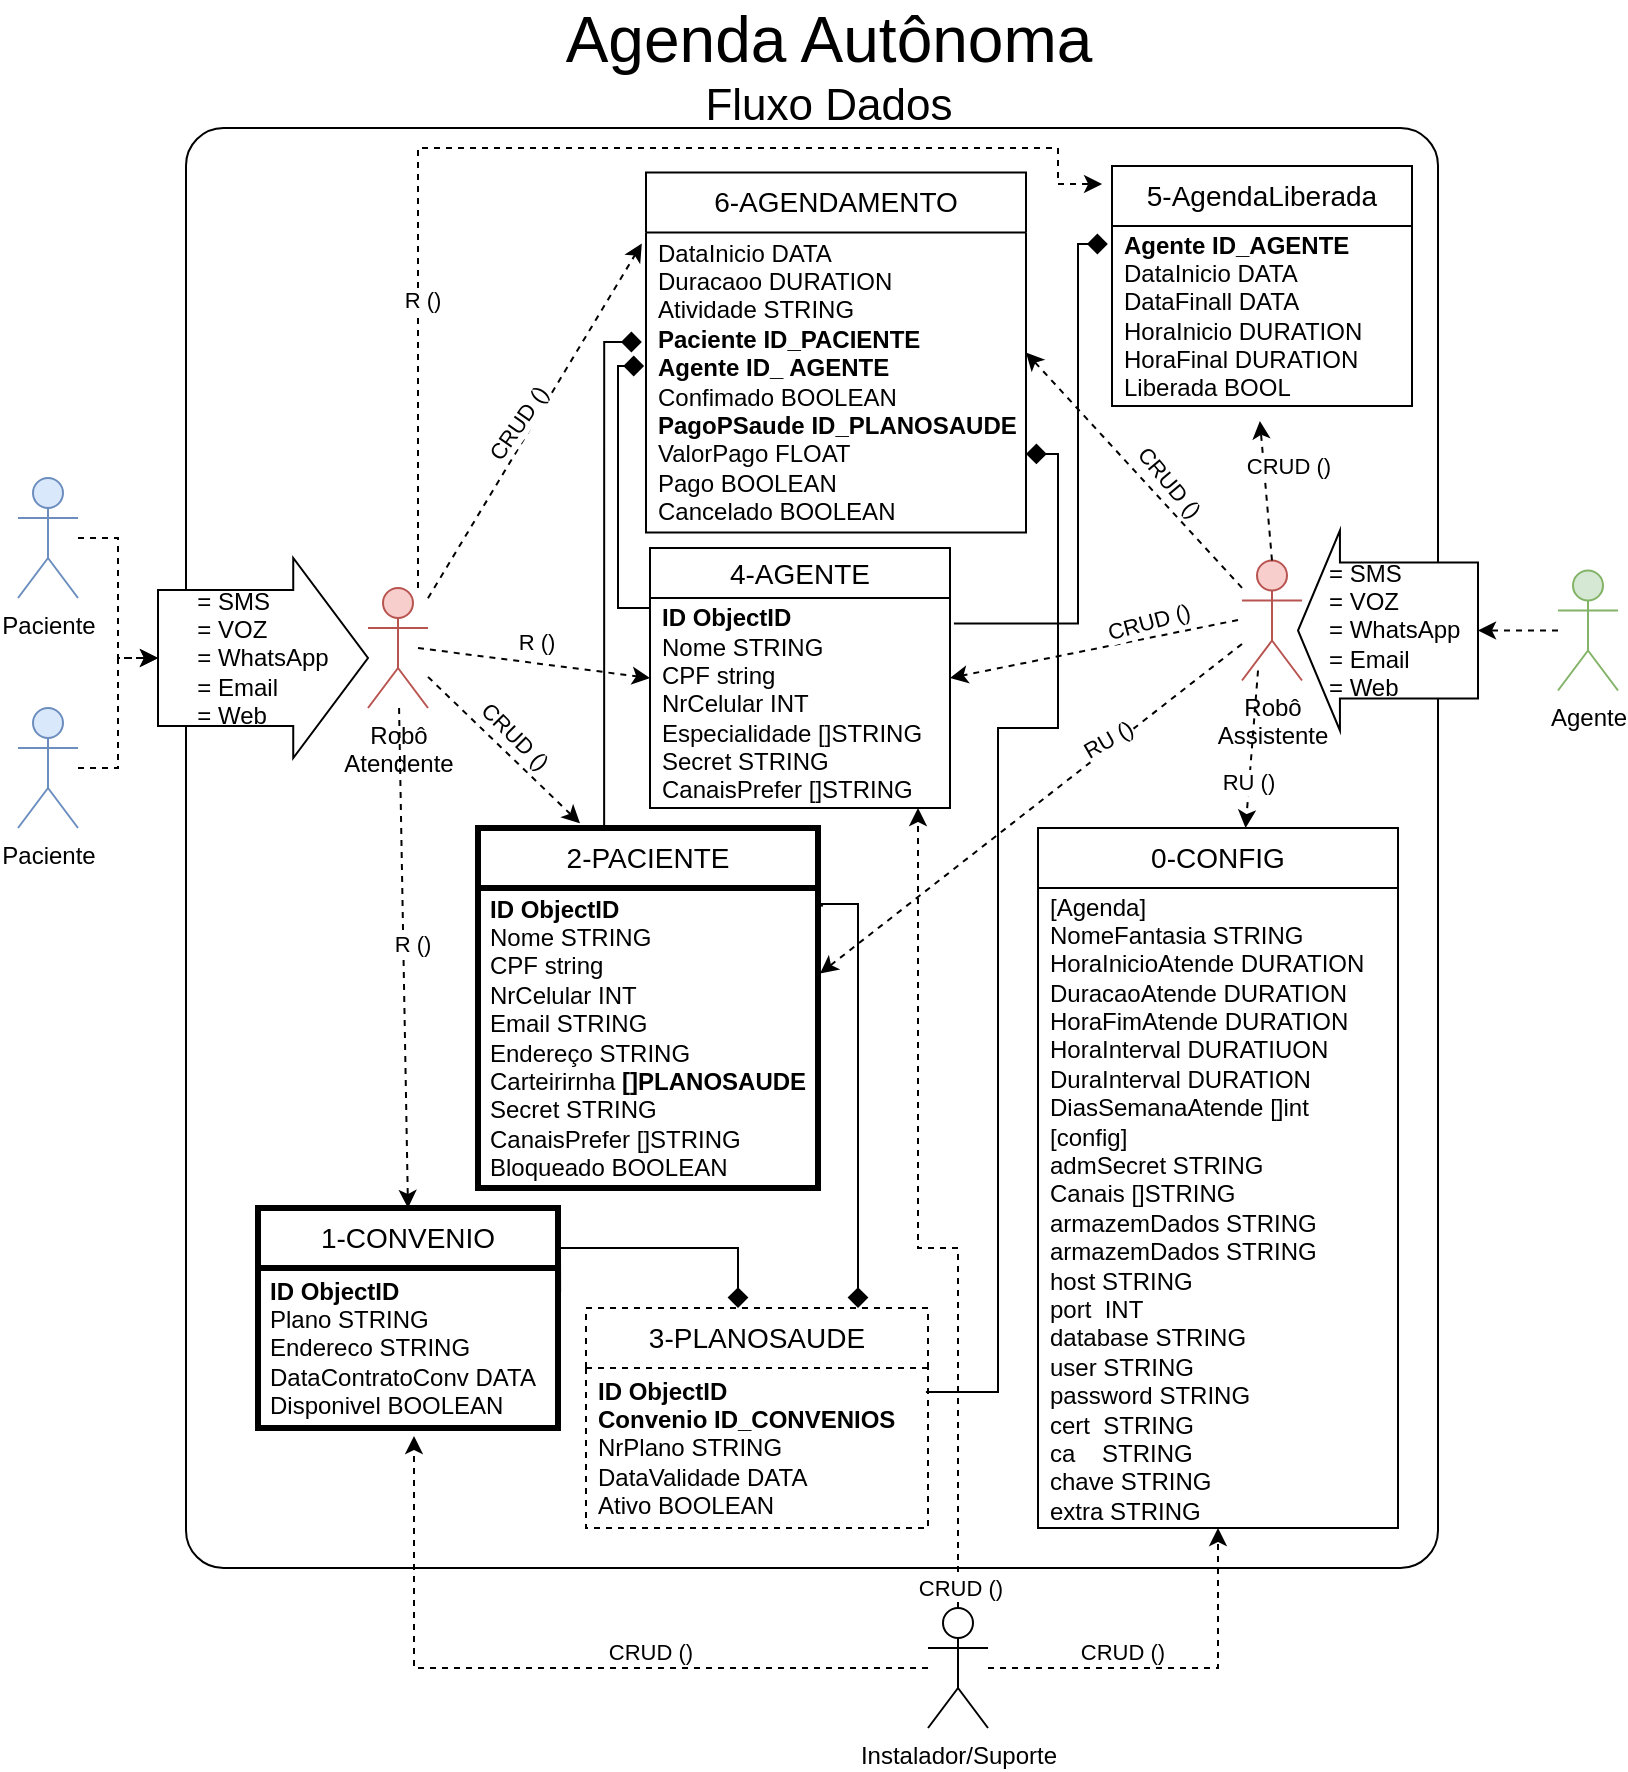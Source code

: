<mxfile version="22.1.16" type="github" pages="2">
  <diagram name="Página-1" id="RvI4aXW_b_MmsLsYXffE">
    <mxGraphModel dx="1362" dy="1972" grid="1" gridSize="10" guides="1" tooltips="1" connect="1" arrows="1" fold="1" page="1" pageScale="1" pageWidth="827" pageHeight="1169" math="0" shadow="0">
      <root>
        <mxCell id="0" />
        <mxCell id="1" parent="0" />
        <mxCell id="ttyMI5n3wmWFBCh5jmVv-16" value="" style="rounded=1;whiteSpace=wrap;html=1;arcSize=3;" parent="1" vertex="1">
          <mxGeometry x="104" y="-100" width="626" height="720" as="geometry" />
        </mxCell>
        <mxCell id="ttyMI5n3wmWFBCh5jmVv-18" style="edgeStyle=orthogonalEdgeStyle;rounded=0;orthogonalLoop=1;jettySize=auto;html=1;entryX=0;entryY=0.5;entryDx=0;entryDy=0;entryPerimeter=0;dashed=1;" parent="1" source="ttyMI5n3wmWFBCh5jmVv-1" target="ttyMI5n3wmWFBCh5jmVv-32" edge="1">
          <mxGeometry relative="1" as="geometry" />
        </mxCell>
        <mxCell id="ttyMI5n3wmWFBCh5jmVv-1" value="Paciente" style="shape=umlActor;verticalLabelPosition=bottom;verticalAlign=top;html=1;outlineConnect=0;fillColor=#dae8fc;strokeColor=#6c8ebf;" parent="1" vertex="1">
          <mxGeometry x="20" y="75" width="30" height="60" as="geometry" />
        </mxCell>
        <mxCell id="ttyMI5n3wmWFBCh5jmVv-40" style="edgeStyle=orthogonalEdgeStyle;rounded=0;orthogonalLoop=1;jettySize=auto;html=1;entryX=0;entryY=0.5;entryDx=0;entryDy=0;entryPerimeter=0;dashed=1;" parent="1" source="ttyMI5n3wmWFBCh5jmVv-2" target="ttyMI5n3wmWFBCh5jmVv-43" edge="1">
          <mxGeometry relative="1" as="geometry" />
        </mxCell>
        <mxCell id="ttyMI5n3wmWFBCh5jmVv-2" value="Agente" style="shape=umlActor;verticalLabelPosition=bottom;verticalAlign=top;html=1;outlineConnect=0;fillColor=#d5e8d4;strokeColor=#82b366;" parent="1" vertex="1">
          <mxGeometry x="790" y="121.25" width="30" height="60" as="geometry" />
        </mxCell>
        <mxCell id="ttyMI5n3wmWFBCh5jmVv-5" value="Paciente" style="shape=umlActor;verticalLabelPosition=bottom;verticalAlign=top;html=1;outlineConnect=0;fillColor=#dae8fc;strokeColor=#6c8ebf;" parent="1" vertex="1">
          <mxGeometry x="20" y="190" width="30" height="60" as="geometry" />
        </mxCell>
        <mxCell id="ttyMI5n3wmWFBCh5jmVv-12" value="&lt;font style=&quot;font-size: 14px;&quot;&gt;6-AGENDAMENTO&lt;/font&gt;" style="swimlane;fontStyle=0;childLayout=stackLayout;horizontal=1;startSize=30;horizontalStack=0;resizeParent=1;resizeParentMax=0;resizeLast=0;collapsible=1;marginBottom=0;whiteSpace=wrap;html=1;" parent="1" vertex="1">
          <mxGeometry x="334" y="-77.75" width="190" height="180" as="geometry">
            <mxRectangle x="340" y="-70" width="120" height="30" as="alternateBounds" />
          </mxGeometry>
        </mxCell>
        <mxCell id="ttyMI5n3wmWFBCh5jmVv-13" value="DataInicio DATA&lt;br style=&quot;border-color: var(--border-color); text-align: center;&quot;&gt;&lt;span style=&quot;text-align: center;&quot;&gt;Duracaoo DURATION&lt;/span&gt;&lt;br style=&quot;border-color: var(--border-color); text-align: center;&quot;&gt;&lt;span style=&quot;text-align: center;&quot;&gt;Atividade STRING&lt;/span&gt;&lt;br style=&quot;border-color: var(--border-color); text-align: center;&quot;&gt;&lt;b&gt;Paciente ID_PACIENTE&lt;/b&gt;&lt;br style=&quot;border-color: var(--border-color);&quot;&gt;&lt;span style=&quot;text-align: center;&quot;&gt;&lt;b&gt;Agente ID_ AGENTE&lt;/b&gt;&lt;/span&gt;&lt;br style=&quot;border-color: var(--border-color); text-align: center;&quot;&gt;&lt;span style=&quot;text-align: center;&quot;&gt;Confimado BOOLEAN&lt;/span&gt;&lt;span style=&quot;text-align: center;&quot;&gt;&lt;br&gt;&lt;b&gt;PagoPSaude ID_PLANOSAUDE&lt;br&gt;&lt;/b&gt;ValorPago FLOAT&lt;br&gt;Pago BOOLEAN&lt;br&gt;Cancelado BOOLEAN&lt;br&gt;&lt;/span&gt;" style="text;strokeColor=none;fillColor=none;align=left;verticalAlign=middle;spacingLeft=4;spacingRight=4;overflow=hidden;points=[[0,0.5],[1,0.5]];portConstraint=eastwest;rotatable=0;whiteSpace=wrap;html=1;" parent="ttyMI5n3wmWFBCh5jmVv-12" vertex="1">
          <mxGeometry y="30" width="190" height="150" as="geometry" />
        </mxCell>
        <mxCell id="ttyMI5n3wmWFBCh5jmVv-20" value="" style="endArrow=classic;html=1;rounded=0;entryX=-0.011;entryY=0.037;entryDx=0;entryDy=0;dashed=1;entryPerimeter=0;" parent="1" source="ttyMI5n3wmWFBCh5jmVv-30" target="ttyMI5n3wmWFBCh5jmVv-13" edge="1">
          <mxGeometry width="50" height="50" relative="1" as="geometry">
            <mxPoint x="290" y="150" as="sourcePoint" />
            <mxPoint x="210" y="110" as="targetPoint" />
          </mxGeometry>
        </mxCell>
        <mxCell id="ttyMI5n3wmWFBCh5jmVv-21" value="CRUD ()" style="edgeLabel;html=1;align=center;verticalAlign=middle;resizable=0;points=[];rotation=-55;" parent="ttyMI5n3wmWFBCh5jmVv-20" vertex="1" connectable="0">
          <mxGeometry x="-0.265" y="2" relative="1" as="geometry">
            <mxPoint x="7" y="-21" as="offset" />
          </mxGeometry>
        </mxCell>
        <mxCell id="ttyMI5n3wmWFBCh5jmVv-23" value="&lt;font style=&quot;font-size: 14px;&quot;&gt;2-PACIENTE&lt;/font&gt;" style="swimlane;fontStyle=0;childLayout=stackLayout;horizontal=1;startSize=30;horizontalStack=0;resizeParent=1;resizeParentMax=0;resizeLast=0;collapsible=1;marginBottom=0;whiteSpace=wrap;html=1;strokeWidth=3;" parent="1" vertex="1">
          <mxGeometry x="250" y="250" width="170" height="180" as="geometry">
            <mxRectangle x="244" y="270" width="90" height="30" as="alternateBounds" />
          </mxGeometry>
        </mxCell>
        <mxCell id="ttyMI5n3wmWFBCh5jmVv-24" value="&lt;b style=&quot;border-color: var(--border-color);&quot;&gt;ID ObjectID&lt;br style=&quot;border-color: var(--border-color);&quot;&gt;&lt;/b&gt;Nome STRING&lt;br&gt;CPF string&lt;br&gt;NrCelular INT&lt;br&gt;Email STRING&lt;br&gt;Endereço STRING&lt;br&gt;Carteirirnha &lt;b&gt;[]PLANOSAUDE&lt;/b&gt;&lt;br&gt;Secret STRING&lt;br&gt;CanaisPrefer []STRING&lt;br&gt;Bloqueado BOOLEAN" style="text;strokeColor=none;fillColor=none;align=left;verticalAlign=middle;spacingLeft=4;spacingRight=4;overflow=hidden;points=[[0,0.5],[1,0.5]];portConstraint=eastwest;rotatable=0;whiteSpace=wrap;html=1;" parent="ttyMI5n3wmWFBCh5jmVv-23" vertex="1">
          <mxGeometry y="30" width="170" height="150" as="geometry" />
        </mxCell>
        <mxCell id="ttyMI5n3wmWFBCh5jmVv-27" value="" style="endArrow=classic;html=1;rounded=0;entryX=0.3;entryY=-0.013;entryDx=0;entryDy=0;dashed=1;entryPerimeter=0;" parent="1" source="ttyMI5n3wmWFBCh5jmVv-30" target="ttyMI5n3wmWFBCh5jmVv-23" edge="1">
          <mxGeometry width="50" height="50" relative="1" as="geometry">
            <mxPoint x="290" y="160" as="sourcePoint" />
            <mxPoint x="364" y="115" as="targetPoint" />
          </mxGeometry>
        </mxCell>
        <mxCell id="ttyMI5n3wmWFBCh5jmVv-28" value="CRUD ()" style="edgeLabel;html=1;align=center;verticalAlign=middle;resizable=0;points=[];rotation=45;fontSize=11;" parent="ttyMI5n3wmWFBCh5jmVv-27" vertex="1" connectable="0">
          <mxGeometry x="-0.265" y="2" relative="1" as="geometry">
            <mxPoint x="14" y="4" as="offset" />
          </mxGeometry>
        </mxCell>
        <mxCell id="ttyMI5n3wmWFBCh5jmVv-57" style="edgeStyle=orthogonalEdgeStyle;rounded=0;orthogonalLoop=1;jettySize=auto;html=1;entryX=0.5;entryY=1;entryDx=0;entryDy=0;dashed=1;" parent="1" source="ttyMI5n3wmWFBCh5jmVv-29" target="ttyMI5n3wmWFBCh5jmVv-53" edge="1">
          <mxGeometry relative="1" as="geometry" />
        </mxCell>
        <mxCell id="OqHoCiCi8qd6q0KAxtsT-16" value="CRUD ()" style="edgeLabel;html=1;align=center;verticalAlign=middle;resizable=0;points=[];" parent="ttyMI5n3wmWFBCh5jmVv-57" vertex="1" connectable="0">
          <mxGeometry x="-0.281" y="1" relative="1" as="geometry">
            <mxPoint y="-7" as="offset" />
          </mxGeometry>
        </mxCell>
        <mxCell id="ttyMI5n3wmWFBCh5jmVv-29" value="Instalador/Suporte" style="shape=umlActor;verticalLabelPosition=bottom;verticalAlign=top;html=1;outlineConnect=0;" parent="1" vertex="1">
          <mxGeometry x="475" y="640" width="30" height="60" as="geometry" />
        </mxCell>
        <mxCell id="ttyMI5n3wmWFBCh5jmVv-30" value="Robô&lt;br&gt;Atendente" style="shape=umlActor;verticalLabelPosition=bottom;verticalAlign=top;html=1;outlineConnect=0;fillColor=#f8cecc;strokeColor=#b85450;" parent="1" vertex="1">
          <mxGeometry x="195" y="130" width="30" height="60" as="geometry" />
        </mxCell>
        <mxCell id="ttyMI5n3wmWFBCh5jmVv-32" value="&lt;div style=&quot;text-align: left;&quot;&gt;&lt;span style=&quot;background-color: initial;&quot;&gt;= SMS&lt;/span&gt;&lt;/div&gt;&lt;div style=&quot;text-align: left;&quot;&gt;&lt;span style=&quot;background-color: initial;&quot;&gt;= VOZ&lt;/span&gt;&lt;/div&gt;&lt;div style=&quot;text-align: left;&quot;&gt;&lt;span style=&quot;background-color: initial;&quot;&gt;= WhatsApp&lt;/span&gt;&lt;/div&gt;&lt;div style=&quot;text-align: left;&quot;&gt;&lt;span style=&quot;background-color: initial;&quot;&gt;= Email&lt;/span&gt;&lt;/div&gt;&lt;div style=&quot;text-align: left;&quot;&gt;&lt;span style=&quot;background-color: initial;&quot;&gt;= Web&lt;/span&gt;&lt;/div&gt;" style="shape=singleArrow;whiteSpace=wrap;html=1;arrowWidth=0.68;arrowSize=0.356;" parent="1" vertex="1">
          <mxGeometry x="90" y="115" width="105" height="100" as="geometry" />
        </mxCell>
        <mxCell id="ttyMI5n3wmWFBCh5jmVv-33" value="&lt;font style=&quot;font-size: 14px;&quot;&gt;4-AGENTE&lt;/font&gt;" style="swimlane;fontStyle=0;childLayout=stackLayout;horizontal=1;startSize=25;horizontalStack=0;resizeParent=1;resizeParentMax=0;resizeLast=0;collapsible=1;marginBottom=0;whiteSpace=wrap;html=1;" parent="1" vertex="1">
          <mxGeometry x="336" y="110" width="150" height="130" as="geometry">
            <mxRectangle x="350" y="95" width="80" height="30" as="alternateBounds" />
          </mxGeometry>
        </mxCell>
        <mxCell id="ttyMI5n3wmWFBCh5jmVv-34" value="&lt;b style=&quot;border-color: var(--border-color);&quot;&gt;ID ObjectID&lt;br style=&quot;border-color: var(--border-color);&quot;&gt;&lt;/b&gt;Nome STRING&lt;br&gt;CPF string&lt;br&gt;NrCelular INT&lt;br&gt;Especialidade []STRING&lt;br&gt;Secret STRING&lt;br&gt;CanaisPrefer []STRING" style="text;strokeColor=none;fillColor=none;align=left;verticalAlign=middle;spacingLeft=4;spacingRight=4;overflow=hidden;points=[[0,0.5],[1,0.5]];portConstraint=eastwest;rotatable=0;whiteSpace=wrap;html=1;" parent="ttyMI5n3wmWFBCh5jmVv-33" vertex="1">
          <mxGeometry y="25" width="150" height="105" as="geometry" />
        </mxCell>
        <mxCell id="ttyMI5n3wmWFBCh5jmVv-39" value="Robô&lt;br&gt;Assistente" style="shape=umlActor;verticalLabelPosition=bottom;verticalAlign=top;html=1;outlineConnect=0;fillColor=#f8cecc;strokeColor=#b85450;" parent="1" vertex="1">
          <mxGeometry x="632" y="116.25" width="30" height="60" as="geometry" />
        </mxCell>
        <mxCell id="ttyMI5n3wmWFBCh5jmVv-43" value="&lt;div style=&quot;border-color: var(--border-color); text-align: left;&quot;&gt;&amp;nbsp; = SMS&lt;/div&gt;&lt;div style=&quot;border-color: var(--border-color); text-align: left;&quot;&gt;&lt;span style=&quot;border-color: var(--border-color); background-color: initial;&quot;&gt;&amp;nbsp; = VOZ&lt;/span&gt;&lt;/div&gt;&lt;div style=&quot;border-color: var(--border-color); text-align: left;&quot;&gt;&lt;span style=&quot;border-color: var(--border-color); background-color: initial;&quot;&gt;&amp;nbsp; = WhatsApp&lt;/span&gt;&lt;/div&gt;&lt;div style=&quot;border-color: var(--border-color); text-align: left;&quot;&gt;&lt;span style=&quot;border-color: var(--border-color); background-color: initial;&quot;&gt;&amp;nbsp; = Email&lt;/span&gt;&lt;/div&gt;&lt;div style=&quot;border-color: var(--border-color); text-align: left;&quot;&gt;&lt;span style=&quot;border-color: var(--border-color); background-color: initial;&quot;&gt;&amp;nbsp; = Web&lt;/span&gt;&lt;/div&gt;" style="shape=singleArrow;direction=west;whiteSpace=wrap;html=1;arrowWidth=0.68;arrowSize=0.233;" parent="1" vertex="1">
          <mxGeometry x="660" y="101.25" width="90" height="100" as="geometry" />
        </mxCell>
        <mxCell id="ttyMI5n3wmWFBCh5jmVv-45" value="" style="endArrow=classic;html=1;rounded=0;entryX=0;entryY=0.5;entryDx=0;entryDy=0;dashed=1;" parent="1" target="ttyMI5n3wmWFBCh5jmVv-33" edge="1">
          <mxGeometry width="50" height="50" relative="1" as="geometry">
            <mxPoint x="220" y="160" as="sourcePoint" />
            <mxPoint x="425" y="155" as="targetPoint" />
          </mxGeometry>
        </mxCell>
        <mxCell id="ttyMI5n3wmWFBCh5jmVv-46" value="R ()" style="edgeLabel;html=1;align=center;verticalAlign=middle;resizable=0;points=[];rotation=0;" parent="ttyMI5n3wmWFBCh5jmVv-45" vertex="1" connectable="0">
          <mxGeometry x="-0.265" y="2" relative="1" as="geometry">
            <mxPoint x="16" y="-7" as="offset" />
          </mxGeometry>
        </mxCell>
        <mxCell id="ttyMI5n3wmWFBCh5jmVv-47" value="" style="endArrow=classic;html=1;rounded=0;dashed=1;entryX=1.006;entryY=0.285;entryDx=0;entryDy=0;entryPerimeter=0;" parent="1" source="ttyMI5n3wmWFBCh5jmVv-39" target="ttyMI5n3wmWFBCh5jmVv-24" edge="1">
          <mxGeometry width="50" height="50" relative="1" as="geometry">
            <mxPoint x="260" y="155" as="sourcePoint" />
            <mxPoint x="690" y="520" as="targetPoint" />
          </mxGeometry>
        </mxCell>
        <mxCell id="ttyMI5n3wmWFBCh5jmVv-63" value="RU ()" style="edgeLabel;html=1;align=center;verticalAlign=middle;resizable=0;points=[];rotation=-30;" parent="ttyMI5n3wmWFBCh5jmVv-47" vertex="1" connectable="0">
          <mxGeometry x="0.331" y="1" relative="1" as="geometry">
            <mxPoint x="72" y="-62" as="offset" />
          </mxGeometry>
        </mxCell>
        <mxCell id="ttyMI5n3wmWFBCh5jmVv-49" value="" style="endArrow=classic;html=1;rounded=0;entryX=1;entryY=0.5;entryDx=0;entryDy=0;dashed=1;" parent="1" target="ttyMI5n3wmWFBCh5jmVv-33" edge="1">
          <mxGeometry width="50" height="50" relative="1" as="geometry">
            <mxPoint x="630" y="146" as="sourcePoint" />
            <mxPoint x="515" y="155" as="targetPoint" />
          </mxGeometry>
        </mxCell>
        <mxCell id="ttyMI5n3wmWFBCh5jmVv-50" value="&lt;font style=&quot;font-size: 11px;&quot;&gt;CRUD ()&lt;/font&gt;" style="edgeLabel;html=1;align=center;verticalAlign=middle;resizable=0;points=[];rotation=-15;" parent="ttyMI5n3wmWFBCh5jmVv-49" vertex="1" connectable="0">
          <mxGeometry x="-0.265" y="2" relative="1" as="geometry">
            <mxPoint x="7" y="-12" as="offset" />
          </mxGeometry>
        </mxCell>
        <mxCell id="ttyMI5n3wmWFBCh5jmVv-51" value="" style="endArrow=classic;html=1;rounded=0;entryX=1;entryY=0.5;entryDx=0;entryDy=0;dashed=1;" parent="1" source="ttyMI5n3wmWFBCh5jmVv-39" target="ttyMI5n3wmWFBCh5jmVv-12" edge="1">
          <mxGeometry width="50" height="50" relative="1" as="geometry">
            <mxPoint x="260" y="150" as="sourcePoint" />
            <mxPoint x="410" y="95" as="targetPoint" />
          </mxGeometry>
        </mxCell>
        <mxCell id="ttyMI5n3wmWFBCh5jmVv-52" value="CRUD ()" style="edgeLabel;html=1;align=center;verticalAlign=middle;resizable=0;points=[];rotation=50;" parent="ttyMI5n3wmWFBCh5jmVv-51" vertex="1" connectable="0">
          <mxGeometry x="-0.265" y="2" relative="1" as="geometry">
            <mxPoint x="5" y="-12" as="offset" />
          </mxGeometry>
        </mxCell>
        <mxCell id="ttyMI5n3wmWFBCh5jmVv-53" value="&lt;font style=&quot;font-size: 14px;&quot;&gt;0-CONFIG&lt;/font&gt;" style="swimlane;fontStyle=0;childLayout=stackLayout;horizontal=1;startSize=30;horizontalStack=0;resizeParent=1;resizeParentMax=0;resizeLast=0;collapsible=1;marginBottom=0;whiteSpace=wrap;html=1;" parent="1" vertex="1">
          <mxGeometry x="530" y="250" width="180" height="350" as="geometry">
            <mxRectangle x="520" y="250" width="140" height="30" as="alternateBounds" />
          </mxGeometry>
        </mxCell>
        <mxCell id="ttyMI5n3wmWFBCh5jmVv-54" value="[Agenda]&lt;br&gt;NomeFantasia STRING&lt;br&gt;HoraInicioAtende DURATION&lt;br&gt;DuracaoAtende DURATION&lt;br&gt;HoraFimAtende DURATION&lt;br&gt;HoraInterval DURATIUON&lt;br&gt;DuraInterval DURATION&lt;br&gt;DiasSemanaAtende []int&lt;br&gt;[config]&lt;br&gt;admSecret STRING&lt;br&gt;Canais []STRING&lt;br&gt;armazemDados STRING&lt;br&gt;&lt;div&gt;armazemDados STRING&lt;/div&gt;&lt;div&gt;host STRING&lt;/div&gt;&lt;div&gt;port&amp;nbsp; INT&lt;/div&gt;&lt;div&gt;database STRING&lt;/div&gt;&lt;div&gt;user STRING&lt;/div&gt;&lt;div&gt;password STRING&lt;/div&gt;&lt;div&gt;cert&amp;nbsp; STRING&lt;/div&gt;&lt;div&gt;ca&amp;nbsp; &amp;nbsp; STRING&lt;/div&gt;&lt;div&gt;chave STRING&lt;/div&gt;&lt;div&gt;extra STRING&lt;/div&gt;" style="text;strokeColor=none;fillColor=none;align=left;verticalAlign=middle;spacingLeft=4;spacingRight=4;overflow=hidden;points=[[0,0.5],[1,0.5]];portConstraint=eastwest;rotatable=0;whiteSpace=wrap;html=1;" parent="ttyMI5n3wmWFBCh5jmVv-53" vertex="1">
          <mxGeometry y="30" width="180" height="320" as="geometry" />
        </mxCell>
        <mxCell id="ttyMI5n3wmWFBCh5jmVv-68" style="edgeStyle=orthogonalEdgeStyle;rounded=0;orthogonalLoop=1;jettySize=auto;html=1;entryX=0;entryY=0.5;entryDx=0;entryDy=0;entryPerimeter=0;dashed=1;" parent="1" source="ttyMI5n3wmWFBCh5jmVv-5" target="ttyMI5n3wmWFBCh5jmVv-32" edge="1">
          <mxGeometry relative="1" as="geometry" />
        </mxCell>
        <mxCell id="ttyMI5n3wmWFBCh5jmVv-79" value="&lt;font style=&quot;font-size: 14px;&quot;&gt;3-PLANOSAUDE&lt;/font&gt;" style="swimlane;fontStyle=0;childLayout=stackLayout;horizontal=1;startSize=30;horizontalStack=0;resizeParent=1;resizeParentMax=0;resizeLast=0;collapsible=1;marginBottom=0;whiteSpace=wrap;html=1;dashed=1;" parent="1" vertex="1">
          <mxGeometry x="304" y="490" width="171" height="110" as="geometry">
            <mxRectangle x="110" y="320" width="120" height="30" as="alternateBounds" />
          </mxGeometry>
        </mxCell>
        <mxCell id="ttyMI5n3wmWFBCh5jmVv-80" value="&lt;b style=&quot;border-color: var(--border-color);&quot;&gt;ID ObjectID&lt;br style=&quot;border-color: var(--border-color);&quot;&gt;&lt;/b&gt;&lt;b&gt;Convenio ID_CONVENIOS&lt;br&gt;&lt;/b&gt;NrPlano STRING&lt;br&gt;DataValidade DATA&lt;br&gt;Ativo BOOLEAN" style="text;strokeColor=none;fillColor=none;align=left;verticalAlign=middle;spacingLeft=4;spacingRight=4;overflow=hidden;points=[[0,0.5],[1,0.5]];portConstraint=eastwest;rotatable=0;whiteSpace=wrap;html=1;" parent="ttyMI5n3wmWFBCh5jmVv-79" vertex="1">
          <mxGeometry y="30" width="171" height="80" as="geometry" />
        </mxCell>
        <mxCell id="ttyMI5n3wmWFBCh5jmVv-88" style="edgeStyle=orthogonalEdgeStyle;rounded=0;orthogonalLoop=1;jettySize=auto;html=1;endArrow=none;endFill=0;endSize=8;startArrow=diamond;startFill=1;startSize=8;exitX=-0.005;exitY=0.445;exitDx=0;exitDy=0;exitPerimeter=0;" parent="1" source="ttyMI5n3wmWFBCh5jmVv-13" target="ttyMI5n3wmWFBCh5jmVv-33" edge="1">
          <mxGeometry relative="1" as="geometry">
            <Array as="points">
              <mxPoint x="320" y="19" />
              <mxPoint x="320" y="140" />
            </Array>
            <mxPoint x="336" y="20" as="sourcePoint" />
          </mxGeometry>
        </mxCell>
        <mxCell id="ttyMI5n3wmWFBCh5jmVv-96" style="edgeStyle=orthogonalEdgeStyle;rounded=0;orthogonalLoop=1;jettySize=auto;html=1;dashed=1;exitX=0.5;exitY=0;exitDx=0;exitDy=0;exitPerimeter=0;" parent="1" source="ttyMI5n3wmWFBCh5jmVv-29" edge="1">
          <mxGeometry relative="1" as="geometry">
            <mxPoint x="470" y="240" as="targetPoint" />
            <Array as="points">
              <mxPoint x="490" y="640" />
              <mxPoint x="490" y="460" />
              <mxPoint x="470" y="460" />
            </Array>
          </mxGeometry>
        </mxCell>
        <mxCell id="ttyMI5n3wmWFBCh5jmVv-97" value="CRUD ()" style="edgeLabel;html=1;align=center;verticalAlign=middle;resizable=0;points=[];" parent="ttyMI5n3wmWFBCh5jmVv-96" vertex="1" connectable="0">
          <mxGeometry x="-0.811" y="-2" relative="1" as="geometry">
            <mxPoint x="-1" y="29" as="offset" />
          </mxGeometry>
        </mxCell>
        <mxCell id="ttyMI5n3wmWFBCh5jmVv-98" value="&lt;font style=&quot;&quot;&gt;&lt;span style=&quot;font-size: 32px;&quot;&gt;Agenda Autônoma&lt;/span&gt;&lt;br&gt;&lt;font style=&quot;font-size: 22px;&quot;&gt;Fluxo Dados&lt;/font&gt;&lt;br&gt;&lt;/font&gt;" style="text;html=1;strokeColor=none;fillColor=none;align=center;verticalAlign=middle;whiteSpace=wrap;rounded=0;" parent="1" vertex="1">
          <mxGeometry x="277.5" y="-161" width="295" height="60" as="geometry" />
        </mxCell>
        <mxCell id="oHQgxO5rTHqYBSSi9ZZQ-2" style="edgeStyle=orthogonalEdgeStyle;rounded=0;orthogonalLoop=1;jettySize=auto;html=1;endArrow=none;endFill=0;endSize=8;startSize=8;startArrow=diamond;startFill=1;entryX=0.371;entryY=0;entryDx=0;entryDy=0;entryPerimeter=0;exitX=-0.011;exitY=0.365;exitDx=0;exitDy=0;exitPerimeter=0;" parent="1" source="ttyMI5n3wmWFBCh5jmVv-13" target="ttyMI5n3wmWFBCh5jmVv-23" edge="1">
          <mxGeometry relative="1" as="geometry">
            <mxPoint x="339" y="30" as="sourcePoint" />
            <mxPoint x="310" y="240" as="targetPoint" />
            <Array as="points">
              <mxPoint x="313" y="7" />
            </Array>
          </mxGeometry>
        </mxCell>
        <mxCell id="oHQgxO5rTHqYBSSi9ZZQ-5" value="" style="endArrow=classic;html=1;rounded=0;dashed=1;exitX=0.267;exitY=0.917;exitDx=0;exitDy=0;exitPerimeter=0;" parent="1" source="ttyMI5n3wmWFBCh5jmVv-39" target="ttyMI5n3wmWFBCh5jmVv-53" edge="1">
          <mxGeometry width="50" height="50" relative="1" as="geometry">
            <mxPoint x="642" y="165" as="sourcePoint" />
            <mxPoint x="419" y="314" as="targetPoint" />
          </mxGeometry>
        </mxCell>
        <mxCell id="oHQgxO5rTHqYBSSi9ZZQ-6" value="RU ()" style="edgeLabel;html=1;align=center;verticalAlign=middle;resizable=0;points=[];rotation=0;" parent="oHQgxO5rTHqYBSSi9ZZQ-5" vertex="1" connectable="0">
          <mxGeometry x="0.331" y="1" relative="1" as="geometry">
            <mxPoint x="-2" y="3" as="offset" />
          </mxGeometry>
        </mxCell>
        <mxCell id="OqHoCiCi8qd6q0KAxtsT-1" value="&lt;font style=&quot;font-size: 14px;&quot;&gt;5-AgendaLiberada&lt;/font&gt;" style="swimlane;fontStyle=0;childLayout=stackLayout;horizontal=1;startSize=30;horizontalStack=0;resizeParent=1;resizeParentMax=0;resizeLast=0;collapsible=1;marginBottom=0;whiteSpace=wrap;html=1;" parent="1" vertex="1">
          <mxGeometry x="567" y="-81" width="150" height="120" as="geometry" />
        </mxCell>
        <mxCell id="OqHoCiCi8qd6q0KAxtsT-2" value="&lt;b&gt;Agente ID_AGENTE&lt;br&gt;&lt;/b&gt;DataInicio DATA&lt;br&gt;DataFinall DATA&lt;br&gt;HoraInicio DURATION&lt;br&gt;HoraFinal DURATION&lt;br&gt;Liberada BOOL" style="text;strokeColor=none;fillColor=none;align=left;verticalAlign=middle;spacingLeft=4;spacingRight=4;overflow=hidden;points=[[0,0.5],[1,0.5]];portConstraint=eastwest;rotatable=0;whiteSpace=wrap;html=1;" parent="OqHoCiCi8qd6q0KAxtsT-1" vertex="1">
          <mxGeometry y="30" width="150" height="90" as="geometry" />
        </mxCell>
        <mxCell id="OqHoCiCi8qd6q0KAxtsT-6" value="" style="endArrow=classic;html=1;rounded=0;entryX=0.493;entryY=1.083;entryDx=0;entryDy=0;dashed=1;entryPerimeter=0;exitX=0.5;exitY=0;exitDx=0;exitDy=0;exitPerimeter=0;" parent="1" source="ttyMI5n3wmWFBCh5jmVv-39" target="OqHoCiCi8qd6q0KAxtsT-2" edge="1">
          <mxGeometry width="50" height="50" relative="1" as="geometry">
            <mxPoint x="642" y="138" as="sourcePoint" />
            <mxPoint x="528" y="9" as="targetPoint" />
          </mxGeometry>
        </mxCell>
        <mxCell id="OqHoCiCi8qd6q0KAxtsT-7" value="CRUD ()" style="edgeLabel;html=1;align=center;verticalAlign=middle;resizable=0;points=[];rotation=0;" parent="OqHoCiCi8qd6q0KAxtsT-6" vertex="1" connectable="0">
          <mxGeometry x="-0.265" y="2" relative="1" as="geometry">
            <mxPoint x="12" y="-22" as="offset" />
          </mxGeometry>
        </mxCell>
        <mxCell id="OqHoCiCi8qd6q0KAxtsT-9" style="edgeStyle=orthogonalEdgeStyle;rounded=0;orthogonalLoop=1;jettySize=auto;html=1;dashed=1;entryX=-0.033;entryY=0.075;entryDx=0;entryDy=0;entryPerimeter=0;" parent="1" source="ttyMI5n3wmWFBCh5jmVv-30" target="OqHoCiCi8qd6q0KAxtsT-1" edge="1">
          <mxGeometry relative="1" as="geometry">
            <mxPoint x="549" y="-80" as="targetPoint" />
            <Array as="points">
              <mxPoint x="220" y="-90" />
              <mxPoint x="540" y="-90" />
              <mxPoint x="540" y="-72" />
            </Array>
          </mxGeometry>
        </mxCell>
        <mxCell id="OqHoCiCi8qd6q0KAxtsT-10" value="R ()" style="edgeLabel;html=1;align=center;verticalAlign=middle;resizable=0;points=[];" parent="OqHoCiCi8qd6q0KAxtsT-9" vertex="1" connectable="0">
          <mxGeometry x="-0.501" y="-2" relative="1" as="geometry">
            <mxPoint as="offset" />
          </mxGeometry>
        </mxCell>
        <mxCell id="OqHoCiCi8qd6q0KAxtsT-11" value="" style="endArrow=classic;html=1;rounded=0;entryX=0.5;entryY=0;entryDx=0;entryDy=0;dashed=1;" parent="1" source="ttyMI5n3wmWFBCh5jmVv-30" target="OqHoCiCi8qd6q0KAxtsT-21" edge="1">
          <mxGeometry width="50" height="50" relative="1" as="geometry">
            <mxPoint x="170" y="233" as="sourcePoint" />
            <mxPoint x="303" y="248" as="targetPoint" />
          </mxGeometry>
        </mxCell>
        <mxCell id="OqHoCiCi8qd6q0KAxtsT-12" value="R ()" style="edgeLabel;html=1;align=center;verticalAlign=middle;resizable=0;points=[];rotation=0;" parent="OqHoCiCi8qd6q0KAxtsT-11" vertex="1" connectable="0">
          <mxGeometry x="-0.265" y="2" relative="1" as="geometry">
            <mxPoint x="3" y="26" as="offset" />
          </mxGeometry>
        </mxCell>
        <mxCell id="OqHoCiCi8qd6q0KAxtsT-13" style="edgeStyle=orthogonalEdgeStyle;rounded=0;orthogonalLoop=1;jettySize=auto;html=1;entryX=0.52;entryY=1.05;entryDx=0;entryDy=0;entryPerimeter=0;dashed=1;" parent="1" source="ttyMI5n3wmWFBCh5jmVv-29" target="OqHoCiCi8qd6q0KAxtsT-22" edge="1">
          <mxGeometry relative="1" as="geometry">
            <mxPoint x="160" y="400" as="targetPoint" />
            <Array as="points">
              <mxPoint x="218" y="670" />
            </Array>
          </mxGeometry>
        </mxCell>
        <mxCell id="OqHoCiCi8qd6q0KAxtsT-14" value="CRUD ()" style="edgeLabel;html=1;align=center;verticalAlign=middle;resizable=0;points=[];" parent="OqHoCiCi8qd6q0KAxtsT-13" vertex="1" connectable="0">
          <mxGeometry x="-0.255" y="-1" relative="1" as="geometry">
            <mxPoint y="-7" as="offset" />
          </mxGeometry>
        </mxCell>
        <mxCell id="OqHoCiCi8qd6q0KAxtsT-21" value="&lt;font style=&quot;font-size: 14px;&quot;&gt;1-CONVENIO&lt;/font&gt;" style="swimlane;fontStyle=0;childLayout=stackLayout;horizontal=1;startSize=30;horizontalStack=0;resizeParent=1;resizeParentMax=0;resizeLast=0;collapsible=1;marginBottom=0;whiteSpace=wrap;html=1;strokeWidth=3;" parent="1" vertex="1">
          <mxGeometry x="140" y="440" width="150" height="110" as="geometry" />
        </mxCell>
        <mxCell id="OqHoCiCi8qd6q0KAxtsT-22" value="&lt;b&gt;ID ObjectID&lt;br&gt;&lt;/b&gt;Plano STRING&lt;br&gt;Endereco STRING&lt;br&gt;DataContratoConv DATA&lt;br&gt;Disponivel BOOLEAN" style="text;strokeColor=none;fillColor=none;align=left;verticalAlign=middle;spacingLeft=4;spacingRight=4;overflow=hidden;points=[[0,0.5],[1,0.5]];portConstraint=eastwest;rotatable=0;whiteSpace=wrap;html=1;" parent="OqHoCiCi8qd6q0KAxtsT-21" vertex="1">
          <mxGeometry y="30" width="150" height="80" as="geometry" />
        </mxCell>
        <mxCell id="OqHoCiCi8qd6q0KAxtsT-30" style="edgeStyle=orthogonalEdgeStyle;rounded=0;orthogonalLoop=1;jettySize=auto;html=1;exitX=1.012;exitY=0.062;exitDx=0;exitDy=0;exitPerimeter=0;endArrow=diamond;endFill=1;endSize=8;startArrow=none;startFill=0;startSize=8;" parent="1" source="ttyMI5n3wmWFBCh5jmVv-24" target="ttyMI5n3wmWFBCh5jmVv-79" edge="1">
          <mxGeometry relative="1" as="geometry">
            <mxPoint x="225" y="360" as="targetPoint" />
            <Array as="points">
              <mxPoint x="440" y="288" />
            </Array>
          </mxGeometry>
        </mxCell>
        <mxCell id="OqHoCiCi8qd6q0KAxtsT-31" style="edgeStyle=orthogonalEdgeStyle;rounded=0;orthogonalLoop=1;jettySize=auto;html=1;entryX=1.007;entryY=0.15;entryDx=0;entryDy=0;entryPerimeter=0;endArrow=none;endFill=0;endSize=8;startArrow=diamond;startFill=1;startSize=8;" parent="1" source="ttyMI5n3wmWFBCh5jmVv-79" target="OqHoCiCi8qd6q0KAxtsT-22" edge="1">
          <mxGeometry relative="1" as="geometry">
            <Array as="points">
              <mxPoint x="380" y="460" />
              <mxPoint x="291" y="460" />
            </Array>
          </mxGeometry>
        </mxCell>
        <mxCell id="uEIRc6HmcpmgjA7vwxGk-1" style="edgeStyle=orthogonalEdgeStyle;rounded=0;orthogonalLoop=1;jettySize=auto;html=1;entryX=1.013;entryY=0.122;entryDx=0;entryDy=0;entryPerimeter=0;endArrow=none;endFill=0;strokeWidth=1;endSize=8;exitX=-0.014;exitY=0.1;exitDx=0;exitDy=0;exitPerimeter=0;startArrow=diamond;startFill=1;targetPerimeterSpacing=0;sourcePerimeterSpacing=0;startSize=8;" parent="1" source="OqHoCiCi8qd6q0KAxtsT-2" target="ttyMI5n3wmWFBCh5jmVv-34" edge="1">
          <mxGeometry relative="1" as="geometry">
            <Array as="points">
              <mxPoint x="550" y="-42" />
              <mxPoint x="550" y="148" />
            </Array>
          </mxGeometry>
        </mxCell>
        <mxCell id="uEIRc6HmcpmgjA7vwxGk-4" style="edgeStyle=orthogonalEdgeStyle;rounded=0;orthogonalLoop=1;jettySize=auto;html=1;entryX=1;entryY=0.738;entryDx=0;entryDy=0;entryPerimeter=0;endSize=8;startSize=8;endArrow=diamond;endFill=1;exitX=0.994;exitY=0.15;exitDx=0;exitDy=0;exitPerimeter=0;" parent="1" source="ttyMI5n3wmWFBCh5jmVv-80" target="ttyMI5n3wmWFBCh5jmVv-13" edge="1">
          <mxGeometry relative="1" as="geometry">
            <mxPoint x="474" y="550" as="sourcePoint" />
            <Array as="points">
              <mxPoint x="510" y="532" />
              <mxPoint x="510" y="200" />
              <mxPoint x="540" y="200" />
              <mxPoint x="540" y="63" />
            </Array>
          </mxGeometry>
        </mxCell>
      </root>
    </mxGraphModel>
  </diagram>
  <diagram id="xfZqCWUEtmpg2or-IpYE" name="Página-2">
    <mxGraphModel dx="1043" dy="1826" grid="1" gridSize="10" guides="1" tooltips="1" connect="1" arrows="1" fold="1" page="1" pageScale="1" pageWidth="827" pageHeight="1169" math="0" shadow="0">
      <root>
        <mxCell id="0" />
        <mxCell id="1" parent="0" />
        <mxCell id="DImor14-sqESv2ocuiJG-1" value="" style="rounded=1;whiteSpace=wrap;html=1;arcSize=6;" vertex="1" parent="1">
          <mxGeometry x="106" y="-90" width="620" height="420" as="geometry" />
        </mxCell>
        <mxCell id="DImor14-sqESv2ocuiJG-3" value="Paciente" style="shape=umlActor;verticalLabelPosition=bottom;verticalAlign=top;html=1;outlineConnect=0;fillColor=#dae8fc;strokeColor=#6c8ebf;" vertex="1" parent="1">
          <mxGeometry x="10" y="120" width="30" height="60" as="geometry" />
        </mxCell>
        <mxCell id="DImor14-sqESv2ocuiJG-5" value="Agente" style="shape=umlActor;verticalLabelPosition=bottom;verticalAlign=top;html=1;outlineConnect=0;fillColor=#d5e8d4;strokeColor=#82b366;" vertex="1" parent="1">
          <mxGeometry x="793" y="120" width="30" height="60" as="geometry" />
        </mxCell>
        <mxCell id="DImor14-sqESv2ocuiJG-18" value="Robô&lt;br&gt;Atendente" style="shape=umlActor;verticalLabelPosition=bottom;verticalAlign=top;html=1;outlineConnect=0;fillColor=#f8cecc;strokeColor=#b85450;" vertex="1" parent="1">
          <mxGeometry x="188" y="120" width="30" height="60" as="geometry" />
        </mxCell>
        <mxCell id="DImor14-sqESv2ocuiJG-22" value="Robô&lt;br&gt;Assistente" style="shape=umlActor;verticalLabelPosition=bottom;verticalAlign=top;html=1;outlineConnect=0;fillColor=#f8cecc;strokeColor=#b85450;" vertex="1" parent="1">
          <mxGeometry x="621" y="120" width="30" height="60" as="geometry" />
        </mxCell>
        <mxCell id="DImor14-sqESv2ocuiJG-40" value="&lt;font style=&quot;&quot;&gt;&lt;span style=&quot;font-size: 32px;&quot;&gt;Agenda Autônoma&lt;/span&gt;&lt;br&gt;&lt;font style=&quot;font-size: 22px;&quot;&gt;Mensagens&lt;/font&gt;&lt;br&gt;&lt;/font&gt;" style="text;html=1;strokeColor=none;fillColor=none;align=center;verticalAlign=middle;whiteSpace=wrap;rounded=0;" vertex="1" parent="1">
          <mxGeometry x="279.5" y="-150" width="295" height="60" as="geometry" />
        </mxCell>
        <mxCell id="KB0z8uDcS_7inC11dXq5-7" style="edgeStyle=orthogonalEdgeStyle;rounded=0;orthogonalLoop=1;jettySize=auto;html=1;" edge="1" parent="1" source="KB0z8uDcS_7inC11dXq5-3" target="DImor14-sqESv2ocuiJG-18">
          <mxGeometry relative="1" as="geometry" />
        </mxCell>
        <mxCell id="KB0z8uDcS_7inC11dXq5-10" value="LerAgenda()" style="edgeLabel;html=1;align=center;verticalAlign=middle;resizable=0;points=[];" vertex="1" connectable="0" parent="KB0z8uDcS_7inC11dXq5-7">
          <mxGeometry x="-0.082" y="-2" relative="1" as="geometry">
            <mxPoint x="-1" y="-7" as="offset" />
          </mxGeometry>
        </mxCell>
        <mxCell id="KB0z8uDcS_7inC11dXq5-9" style="edgeStyle=orthogonalEdgeStyle;rounded=0;orthogonalLoop=1;jettySize=auto;html=1;" edge="1" parent="1" source="KB0z8uDcS_7inC11dXq5-3" target="DImor14-sqESv2ocuiJG-22">
          <mxGeometry relative="1" as="geometry" />
        </mxCell>
        <mxCell id="KB0z8uDcS_7inC11dXq5-13" value="LerAgenda()" style="edgeLabel;html=1;align=center;verticalAlign=middle;resizable=0;points=[];" vertex="1" connectable="0" parent="KB0z8uDcS_7inC11dXq5-9">
          <mxGeometry x="-0.065" y="-1" relative="1" as="geometry">
            <mxPoint y="-9" as="offset" />
          </mxGeometry>
        </mxCell>
        <mxCell id="KB0z8uDcS_7inC11dXq5-3" value="Agenda" style="rounded=1;whiteSpace=wrap;html=1;fontSize=14;" vertex="1" parent="1">
          <mxGeometry x="356" y="120" width="120" height="60" as="geometry" />
        </mxCell>
        <mxCell id="KB0z8uDcS_7inC11dXq5-14" value="&lt;div style=&quot;border-color: var(--border-color); text-align: left;&quot;&gt;&amp;nbsp; = SMS&lt;/div&gt;&lt;div style=&quot;border-color: var(--border-color); text-align: left;&quot;&gt;&amp;nbsp; = VOZ&lt;/div&gt;&lt;div style=&quot;border-color: var(--border-color); text-align: left;&quot;&gt;&lt;span style=&quot;border-color: var(--border-color); background-color: initial;&quot;&gt;&amp;nbsp; = WhatsApp&lt;/span&gt;&lt;/div&gt;&lt;div style=&quot;border-color: var(--border-color); text-align: left;&quot;&gt;&lt;span style=&quot;border-color: var(--border-color); background-color: initial;&quot;&gt;&amp;nbsp; = Email&lt;/span&gt;&lt;/div&gt;&lt;div style=&quot;border-color: var(--border-color); text-align: left;&quot;&gt;&lt;span style=&quot;border-color: var(--border-color); background-color: initial;&quot;&gt;&amp;nbsp; = Web&lt;/span&gt;&lt;/div&gt;" style="shape=doubleArrow;whiteSpace=wrap;html=1;arrowWidth=0.76;arrowSize=0.258;" vertex="1" parent="1">
          <mxGeometry x="52" y="100" width="120" height="100" as="geometry" />
        </mxCell>
        <mxCell id="KB0z8uDcS_7inC11dXq5-15" value="&lt;div style=&quot;border-color: var(--border-color); text-align: left;&quot;&gt;&amp;nbsp; = SMS&lt;/div&gt;&lt;div style=&quot;border-color: var(--border-color); text-align: left;&quot;&gt;&amp;nbsp; = VOZ&lt;/div&gt;&lt;div style=&quot;border-color: var(--border-color); text-align: left;&quot;&gt;&lt;span style=&quot;border-color: var(--border-color); background-color: initial;&quot;&gt;&amp;nbsp; = WhatsApp&lt;/span&gt;&lt;/div&gt;&lt;div style=&quot;border-color: var(--border-color); text-align: left;&quot;&gt;&lt;span style=&quot;border-color: var(--border-color); background-color: initial;&quot;&gt;&amp;nbsp; = Email&lt;/span&gt;&lt;/div&gt;&lt;div style=&quot;border-color: var(--border-color); text-align: left;&quot;&gt;&lt;span style=&quot;border-color: var(--border-color); background-color: initial;&quot;&gt;&amp;nbsp; = Web&lt;/span&gt;&lt;/div&gt;" style="shape=doubleArrow;whiteSpace=wrap;html=1;arrowWidth=0.76;arrowSize=0.258;" vertex="1" parent="1">
          <mxGeometry x="666" y="100" width="120" height="100" as="geometry" />
        </mxCell>
        <mxCell id="AwW80v-Yt_I2zpIe9SIB-1" value="&lt;font style=&quot;font-size: 14px;&quot;&gt;Armazem de Dados&lt;/font&gt;" style="shape=cylinder3;whiteSpace=wrap;html=1;boundedLbl=1;backgroundOutline=1;size=15;" vertex="1" parent="1">
          <mxGeometry x="359" y="-50" width="114" height="100" as="geometry" />
        </mxCell>
        <mxCell id="AwW80v-Yt_I2zpIe9SIB-2" style="edgeStyle=orthogonalEdgeStyle;rounded=0;orthogonalLoop=1;jettySize=auto;html=1;entryX=0.5;entryY=1;entryDx=0;entryDy=0;entryPerimeter=0;startArrow=classic;startFill=1;endArrow=classic;endFill=1;" edge="1" parent="1" source="KB0z8uDcS_7inC11dXq5-3" target="AwW80v-Yt_I2zpIe9SIB-1">
          <mxGeometry relative="1" as="geometry" />
        </mxCell>
        <mxCell id="AwW80v-Yt_I2zpIe9SIB-3" value="Ler e Gravar Dados()" style="edgeLabel;html=1;align=center;verticalAlign=middle;resizable=0;points=[];" vertex="1" connectable="0" parent="AwW80v-Yt_I2zpIe9SIB-2">
          <mxGeometry x="0.164" y="1" relative="1" as="geometry">
            <mxPoint as="offset" />
          </mxGeometry>
        </mxCell>
        <mxCell id="0ksoA1SEGpXH-Pt2JMhK-2" style="edgeStyle=orthogonalEdgeStyle;rounded=0;orthogonalLoop=1;jettySize=auto;html=1;entryX=0.5;entryY=1;entryDx=0;entryDy=0;" edge="1" parent="1" source="0ksoA1SEGpXH-Pt2JMhK-1" target="KB0z8uDcS_7inC11dXq5-3">
          <mxGeometry relative="1" as="geometry" />
        </mxCell>
        <mxCell id="0ksoA1SEGpXH-Pt2JMhK-5" value="Gravar Dados()" style="edgeLabel;html=1;align=center;verticalAlign=middle;resizable=0;points=[];" vertex="1" connectable="0" parent="0ksoA1SEGpXH-Pt2JMhK-2">
          <mxGeometry x="0.033" y="-1" relative="1" as="geometry">
            <mxPoint as="offset" />
          </mxGeometry>
        </mxCell>
        <mxCell id="0ksoA1SEGpXH-Pt2JMhK-1" value="Instalador/Suporte" style="shape=umlActor;verticalLabelPosition=bottom;verticalAlign=top;html=1;outlineConnect=0;" vertex="1" parent="1">
          <mxGeometry x="401" y="240" width="30" height="60" as="geometry" />
        </mxCell>
      </root>
    </mxGraphModel>
  </diagram>
</mxfile>
